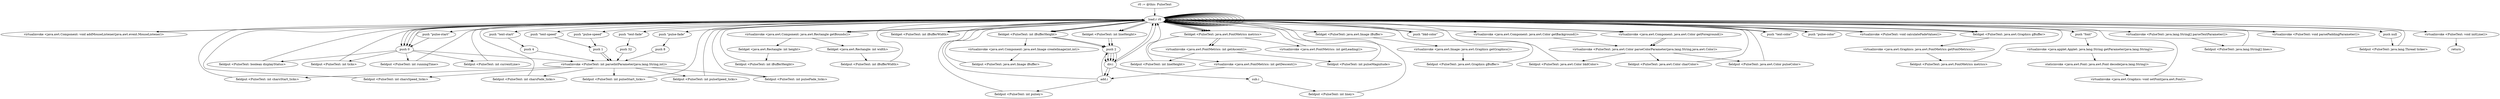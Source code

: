 digraph "" {
    "r0 := @this: PulseText"
    "load.r r0"
    "r0 := @this: PulseText"->"load.r r0";
    "load.r r0"->"load.r r0";
    "virtualinvoke <java.awt.Component: void addMouseListener(java.awt.event.MouseListener)>"
    "load.r r0"->"virtualinvoke <java.awt.Component: void addMouseListener(java.awt.event.MouseListener)>";
    "virtualinvoke <java.awt.Component: void addMouseListener(java.awt.event.MouseListener)>"->"load.r r0";
    "push 0"
    "load.r r0"->"push 0";
    "fieldput <PulseText: boolean displayStatus>"
    "push 0"->"fieldput <PulseText: boolean displayStatus>";
    "fieldput <PulseText: boolean displayStatus>"->"load.r r0";
    "load.r r0"->"load.r r0";
    "virtualinvoke <java.awt.Component: java.awt.Rectangle getBounds()>"
    "load.r r0"->"virtualinvoke <java.awt.Component: java.awt.Rectangle getBounds()>";
    "fieldget <java.awt.Rectangle: int width>"
    "virtualinvoke <java.awt.Component: java.awt.Rectangle getBounds()>"->"fieldget <java.awt.Rectangle: int width>";
    "fieldput <PulseText: int iBufferWidth>"
    "fieldget <java.awt.Rectangle: int width>"->"fieldput <PulseText: int iBufferWidth>";
    "fieldput <PulseText: int iBufferWidth>"->"load.r r0";
    "load.r r0"->"load.r r0";
    "load.r r0"->"virtualinvoke <java.awt.Component: java.awt.Rectangle getBounds()>";
    "fieldget <java.awt.Rectangle: int height>"
    "virtualinvoke <java.awt.Component: java.awt.Rectangle getBounds()>"->"fieldget <java.awt.Rectangle: int height>";
    "fieldput <PulseText: int iBufferHeight>"
    "fieldget <java.awt.Rectangle: int height>"->"fieldput <PulseText: int iBufferHeight>";
    "fieldput <PulseText: int iBufferHeight>"->"load.r r0";
    "load.r r0"->"load.r r0";
    "load.r r0"->"load.r r0";
    "fieldget <PulseText: int iBufferWidth>"
    "load.r r0"->"fieldget <PulseText: int iBufferWidth>";
    "fieldget <PulseText: int iBufferWidth>"->"load.r r0";
    "fieldget <PulseText: int iBufferHeight>"
    "load.r r0"->"fieldget <PulseText: int iBufferHeight>";
    "virtualinvoke <java.awt.Component: java.awt.Image createImage(int,int)>"
    "fieldget <PulseText: int iBufferHeight>"->"virtualinvoke <java.awt.Component: java.awt.Image createImage(int,int)>";
    "fieldput <PulseText: java.awt.Image iBuffer>"
    "virtualinvoke <java.awt.Component: java.awt.Image createImage(int,int)>"->"fieldput <PulseText: java.awt.Image iBuffer>";
    "fieldput <PulseText: java.awt.Image iBuffer>"->"load.r r0";
    "load.r r0"->"load.r r0";
    "fieldget <PulseText: java.awt.Image iBuffer>"
    "load.r r0"->"fieldget <PulseText: java.awt.Image iBuffer>";
    "virtualinvoke <java.awt.Image: java.awt.Graphics getGraphics()>"
    "fieldget <PulseText: java.awt.Image iBuffer>"->"virtualinvoke <java.awt.Image: java.awt.Graphics getGraphics()>";
    "fieldput <PulseText: java.awt.Graphics gBuffer>"
    "virtualinvoke <java.awt.Image: java.awt.Graphics getGraphics()>"->"fieldput <PulseText: java.awt.Graphics gBuffer>";
    "fieldput <PulseText: java.awt.Graphics gBuffer>"->"load.r r0";
    "load.r r0"->"load.r r0";
    "push \"text-start\""
    "load.r r0"->"push \"text-start\"";
    "push 4"
    "push \"text-start\""->"push 4";
    "virtualinvoke <PulseText: int parseIntParameter(java.lang.String,int)>"
    "push 4"->"virtualinvoke <PulseText: int parseIntParameter(java.lang.String,int)>";
    "fieldput <PulseText: int charsStart_ticks>"
    "virtualinvoke <PulseText: int parseIntParameter(java.lang.String,int)>"->"fieldput <PulseText: int charsStart_ticks>";
    "fieldput <PulseText: int charsStart_ticks>"->"load.r r0";
    "load.r r0"->"load.r r0";
    "push \"text-speed\""
    "load.r r0"->"push \"text-speed\"";
    "push 1"
    "push \"text-speed\""->"push 1";
    "push 1"->"virtualinvoke <PulseText: int parseIntParameter(java.lang.String,int)>";
    "fieldput <PulseText: int charsSpeed_ticks>"
    "virtualinvoke <PulseText: int parseIntParameter(java.lang.String,int)>"->"fieldput <PulseText: int charsSpeed_ticks>";
    "fieldput <PulseText: int charsSpeed_ticks>"->"load.r r0";
    "load.r r0"->"load.r r0";
    "push \"text-fade\""
    "load.r r0"->"push \"text-fade\"";
    "push 32"
    "push \"text-fade\""->"push 32";
    "push 32"->"virtualinvoke <PulseText: int parseIntParameter(java.lang.String,int)>";
    "fieldput <PulseText: int charsFade_ticks>"
    "virtualinvoke <PulseText: int parseIntParameter(java.lang.String,int)>"->"fieldput <PulseText: int charsFade_ticks>";
    "fieldput <PulseText: int charsFade_ticks>"->"load.r r0";
    "load.r r0"->"load.r r0";
    "push \"pulse-start\""
    "load.r r0"->"push \"pulse-start\"";
    "push \"pulse-start\""->"push 0";
    "push 0"->"virtualinvoke <PulseText: int parseIntParameter(java.lang.String,int)>";
    "fieldput <PulseText: int pulseStart_ticks>"
    "virtualinvoke <PulseText: int parseIntParameter(java.lang.String,int)>"->"fieldput <PulseText: int pulseStart_ticks>";
    "fieldput <PulseText: int pulseStart_ticks>"->"load.r r0";
    "load.r r0"->"load.r r0";
    "push \"pulse-speed\""
    "load.r r0"->"push \"pulse-speed\"";
    "push \"pulse-speed\""->"push 1";
    "push 1"->"virtualinvoke <PulseText: int parseIntParameter(java.lang.String,int)>";
    "fieldput <PulseText: int pulseSpeed_ticks>"
    "virtualinvoke <PulseText: int parseIntParameter(java.lang.String,int)>"->"fieldput <PulseText: int pulseSpeed_ticks>";
    "fieldput <PulseText: int pulseSpeed_ticks>"->"load.r r0";
    "load.r r0"->"load.r r0";
    "push \"pulse-fade\""
    "load.r r0"->"push \"pulse-fade\"";
    "push 8"
    "push \"pulse-fade\""->"push 8";
    "push 8"->"virtualinvoke <PulseText: int parseIntParameter(java.lang.String,int)>";
    "fieldput <PulseText: int pulseFade_ticks>"
    "virtualinvoke <PulseText: int parseIntParameter(java.lang.String,int)>"->"fieldput <PulseText: int pulseFade_ticks>";
    "fieldput <PulseText: int pulseFade_ticks>"->"load.r r0";
    "load.r r0"->"load.r r0";
    "push \"bkd-color\""
    "load.r r0"->"push \"bkd-color\"";
    "push \"bkd-color\""->"load.r r0";
    "virtualinvoke <java.awt.Component: java.awt.Color getBackground()>"
    "load.r r0"->"virtualinvoke <java.awt.Component: java.awt.Color getBackground()>";
    "virtualinvoke <PulseText: java.awt.Color parseColorParameter(java.lang.String,java.awt.Color)>"
    "virtualinvoke <java.awt.Component: java.awt.Color getBackground()>"->"virtualinvoke <PulseText: java.awt.Color parseColorParameter(java.lang.String,java.awt.Color)>";
    "fieldput <PulseText: java.awt.Color bkdColor>"
    "virtualinvoke <PulseText: java.awt.Color parseColorParameter(java.lang.String,java.awt.Color)>"->"fieldput <PulseText: java.awt.Color bkdColor>";
    "fieldput <PulseText: java.awt.Color bkdColor>"->"load.r r0";
    "load.r r0"->"load.r r0";
    "push \"text-color\""
    "load.r r0"->"push \"text-color\"";
    "push \"text-color\""->"load.r r0";
    "virtualinvoke <java.awt.Component: java.awt.Color getForeground()>"
    "load.r r0"->"virtualinvoke <java.awt.Component: java.awt.Color getForeground()>";
    "virtualinvoke <java.awt.Component: java.awt.Color getForeground()>"->"virtualinvoke <PulseText: java.awt.Color parseColorParameter(java.lang.String,java.awt.Color)>";
    "fieldput <PulseText: java.awt.Color charColor>"
    "virtualinvoke <PulseText: java.awt.Color parseColorParameter(java.lang.String,java.awt.Color)>"->"fieldput <PulseText: java.awt.Color charColor>";
    "fieldput <PulseText: java.awt.Color charColor>"->"load.r r0";
    "load.r r0"->"load.r r0";
    "push \"pulse-color\""
    "load.r r0"->"push \"pulse-color\"";
    "push \"pulse-color\""->"load.r r0";
    "load.r r0"->"virtualinvoke <java.awt.Component: java.awt.Color getForeground()>";
    "virtualinvoke <java.awt.Component: java.awt.Color getForeground()>"->"virtualinvoke <PulseText: java.awt.Color parseColorParameter(java.lang.String,java.awt.Color)>";
    "fieldput <PulseText: java.awt.Color pulseColor>"
    "virtualinvoke <PulseText: java.awt.Color parseColorParameter(java.lang.String,java.awt.Color)>"->"fieldput <PulseText: java.awt.Color pulseColor>";
    "fieldput <PulseText: java.awt.Color pulseColor>"->"load.r r0";
    "virtualinvoke <PulseText: void calculateFadeValues()>"
    "load.r r0"->"virtualinvoke <PulseText: void calculateFadeValues()>";
    "virtualinvoke <PulseText: void calculateFadeValues()>"->"load.r r0";
    "fieldget <PulseText: java.awt.Graphics gBuffer>"
    "load.r r0"->"fieldget <PulseText: java.awt.Graphics gBuffer>";
    "fieldget <PulseText: java.awt.Graphics gBuffer>"->"load.r r0";
    "push \"font\""
    "load.r r0"->"push \"font\"";
    "virtualinvoke <java.applet.Applet: java.lang.String getParameter(java.lang.String)>"
    "push \"font\""->"virtualinvoke <java.applet.Applet: java.lang.String getParameter(java.lang.String)>";
    "staticinvoke <java.awt.Font: java.awt.Font decode(java.lang.String)>"
    "virtualinvoke <java.applet.Applet: java.lang.String getParameter(java.lang.String)>"->"staticinvoke <java.awt.Font: java.awt.Font decode(java.lang.String)>";
    "virtualinvoke <java.awt.Graphics: void setFont(java.awt.Font)>"
    "staticinvoke <java.awt.Font: java.awt.Font decode(java.lang.String)>"->"virtualinvoke <java.awt.Graphics: void setFont(java.awt.Font)>";
    "virtualinvoke <java.awt.Graphics: void setFont(java.awt.Font)>"->"load.r r0";
    "load.r r0"->"load.r r0";
    "load.r r0"->"fieldget <PulseText: java.awt.Graphics gBuffer>";
    "virtualinvoke <java.awt.Graphics: java.awt.FontMetrics getFontMetrics()>"
    "fieldget <PulseText: java.awt.Graphics gBuffer>"->"virtualinvoke <java.awt.Graphics: java.awt.FontMetrics getFontMetrics()>";
    "fieldput <PulseText: java.awt.FontMetrics metrics>"
    "virtualinvoke <java.awt.Graphics: java.awt.FontMetrics getFontMetrics()>"->"fieldput <PulseText: java.awt.FontMetrics metrics>";
    "fieldput <PulseText: java.awt.FontMetrics metrics>"->"load.r r0";
    "load.r r0"->"load.r r0";
    "virtualinvoke <PulseText: java.lang.String[] parseTextParameter()>"
    "load.r r0"->"virtualinvoke <PulseText: java.lang.String[] parseTextParameter()>";
    "fieldput <PulseText: java.lang.String[] lines>"
    "virtualinvoke <PulseText: java.lang.String[] parseTextParameter()>"->"fieldput <PulseText: java.lang.String[] lines>";
    "fieldput <PulseText: java.lang.String[] lines>"->"load.r r0";
    "virtualinvoke <PulseText: void parsePaddingParameter()>"
    "load.r r0"->"virtualinvoke <PulseText: void parsePaddingParameter()>";
    "virtualinvoke <PulseText: void parsePaddingParameter()>"->"load.r r0";
    "load.r r0"->"load.r r0";
    "fieldget <PulseText: java.awt.FontMetrics metrics>"
    "load.r r0"->"fieldget <PulseText: java.awt.FontMetrics metrics>";
    "virtualinvoke <java.awt.FontMetrics: int getAscent()>"
    "fieldget <PulseText: java.awt.FontMetrics metrics>"->"virtualinvoke <java.awt.FontMetrics: int getAscent()>";
    "fieldput <PulseText: int lineHeight>"
    "virtualinvoke <java.awt.FontMetrics: int getAscent()>"->"fieldput <PulseText: int lineHeight>";
    "fieldput <PulseText: int lineHeight>"->"load.r r0";
    "load.r r0"->"load.r r0";
    "load.r r0"->"fieldget <PulseText: int iBufferHeight>";
    "push 2"
    "fieldget <PulseText: int iBufferHeight>"->"push 2";
    "div.i"
    "push 2"->"div.i";
    "div.i"->"load.r r0";
    "fieldget <PulseText: int lineHeight>"
    "load.r r0"->"fieldget <PulseText: int lineHeight>";
    "fieldget <PulseText: int lineHeight>"->"push 2";
    "push 2"->"div.i";
    "add.i"
    "div.i"->"add.i";
    "add.i"->"load.r r0";
    "load.r r0"->"fieldget <PulseText: java.awt.FontMetrics metrics>";
    "virtualinvoke <java.awt.FontMetrics: int getLeading()>"
    "fieldget <PulseText: java.awt.FontMetrics metrics>"->"virtualinvoke <java.awt.FontMetrics: int getLeading()>";
    "virtualinvoke <java.awt.FontMetrics: int getLeading()>"->"load.r r0";
    "load.r r0"->"fieldget <PulseText: java.awt.FontMetrics metrics>";
    "virtualinvoke <java.awt.FontMetrics: int getDescent()>"
    "fieldget <PulseText: java.awt.FontMetrics metrics>"->"virtualinvoke <java.awt.FontMetrics: int getDescent()>";
    "virtualinvoke <java.awt.FontMetrics: int getDescent()>"->"add.i";
    "add.i"->"push 2";
    "push 2"->"div.i";
    "sub.i"
    "div.i"->"sub.i";
    "fieldput <PulseText: int liney>"
    "sub.i"->"fieldput <PulseText: int liney>";
    "fieldput <PulseText: int liney>"->"load.r r0";
    "load.r r0"->"load.r r0";
    "load.r r0"->"fieldget <PulseText: int iBufferHeight>";
    "fieldget <PulseText: int iBufferHeight>"->"push 2";
    "push 2"->"div.i";
    "div.i"->"load.r r0";
    "load.r r0"->"fieldget <PulseText: int lineHeight>";
    "fieldget <PulseText: int lineHeight>"->"push 2";
    "push 2"->"div.i";
    "div.i"->"add.i";
    "fieldput <PulseText: int pulsey>"
    "add.i"->"fieldput <PulseText: int pulsey>";
    "fieldput <PulseText: int pulsey>"->"load.r r0";
    "load.r r0"->"load.r r0";
    "load.r r0"->"fieldget <PulseText: java.awt.FontMetrics metrics>";
    "fieldget <PulseText: java.awt.FontMetrics metrics>"->"virtualinvoke <java.awt.FontMetrics: int getAscent()>";
    "fieldput <PulseText: int pulseMagnitude>"
    "virtualinvoke <java.awt.FontMetrics: int getAscent()>"->"fieldput <PulseText: int pulseMagnitude>";
    "fieldput <PulseText: int pulseMagnitude>"->"load.r r0";
    "push null"
    "load.r r0"->"push null";
    "fieldput <PulseText: java.lang.Thread ticker>"
    "push null"->"fieldput <PulseText: java.lang.Thread ticker>";
    "fieldput <PulseText: java.lang.Thread ticker>"->"load.r r0";
    "load.r r0"->"push 0";
    "fieldput <PulseText: int ticks>"
    "push 0"->"fieldput <PulseText: int ticks>";
    "fieldput <PulseText: int ticks>"->"load.r r0";
    "load.r r0"->"push 0";
    "fieldput <PulseText: int runningTime>"
    "push 0"->"fieldput <PulseText: int runningTime>";
    "fieldput <PulseText: int runningTime>"->"load.r r0";
    "load.r r0"->"push 0";
    "fieldput <PulseText: int currentLine>"
    "push 0"->"fieldput <PulseText: int currentLine>";
    "fieldput <PulseText: int currentLine>"->"load.r r0";
    "virtualinvoke <PulseText: void initLine()>"
    "load.r r0"->"virtualinvoke <PulseText: void initLine()>";
    "return"
    "virtualinvoke <PulseText: void initLine()>"->"return";
}

